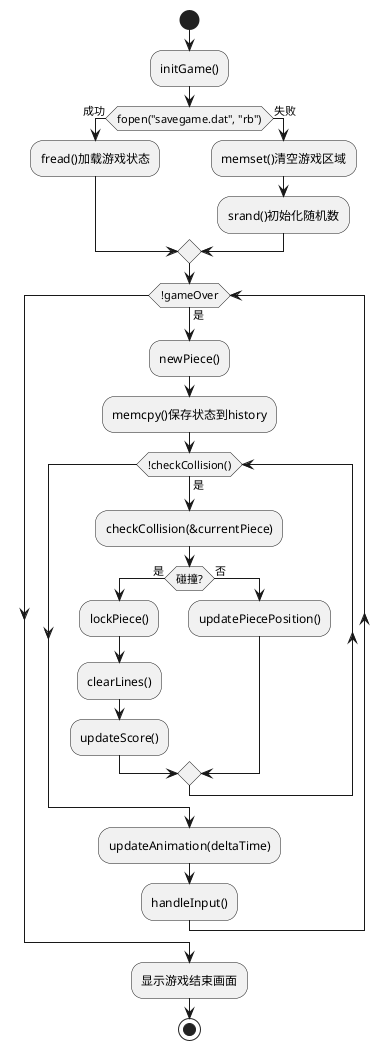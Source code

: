 @startuml
start

:initGame();
if (fopen("savegame.dat", "rb")) then (成功)
  :fread()加载游戏状态;
else (失败)
  :memset()清空游戏区域;
  :srand()初始化随机数;
endif

while (!gameOver) is (是)
  :newPiece();
  :memcpy()保存状态到history;
  
  while (!checkCollision()) is (是)
    :checkCollision(&currentPiece);
    if (碰撞?) then (是)
      :lockPiece();
      :clearLines();
      :updateScore();
    else (否)
      :updatePiecePosition();
    endif
  endwhile
  
  :updateAnimation(deltaTime);
  :handleInput();
endwhile

:显示游戏结束画面;
stop

@enduml

@startuml
title checkCollision流程

start
:for (i = 0; i < 4; i++);
:for (j = 0; j < 4; j++);
if (piece->shape[i][j]) then (是)
  :x = piece->x + j;
  :y = piece->y + i;
  if (x < 0 || x >= ARENA_WIDTH || y >= ARENA_HEIGHT) then (是)
    :return true;
  else (否)
    :继续循环;
  endif
else (否)
  :继续循环;
endif

if (循环结束) then (是)
  :return false;
endif
stop

@enduml

@startuml
title undoLastMove流程

start
:restoreIndex = (historyIndex - 1 + HISTORY_SIZE) % HISTORY_SIZE;
:memcpy(arena, history[restoreIndex].arena);
:currentPiece = history[restoreIndex].currentPiece;
:nextPiece = history[restoreIndex].nextPiece;
:score = history[restoreIndex].score;
stop

@enduml

@startuml
title updateAnimation流程

start
if (clearAnim.isAnimating) then (是)
  :clearAnim.timer += deltaTime;
  if ((int)(clearAnim.timer * 10) % 2 == 0) then (是)
    :clearAnim.visible = true;
  else (否)
    :clearAnim.visible = false;
  endif
endif
stop

@enduml
